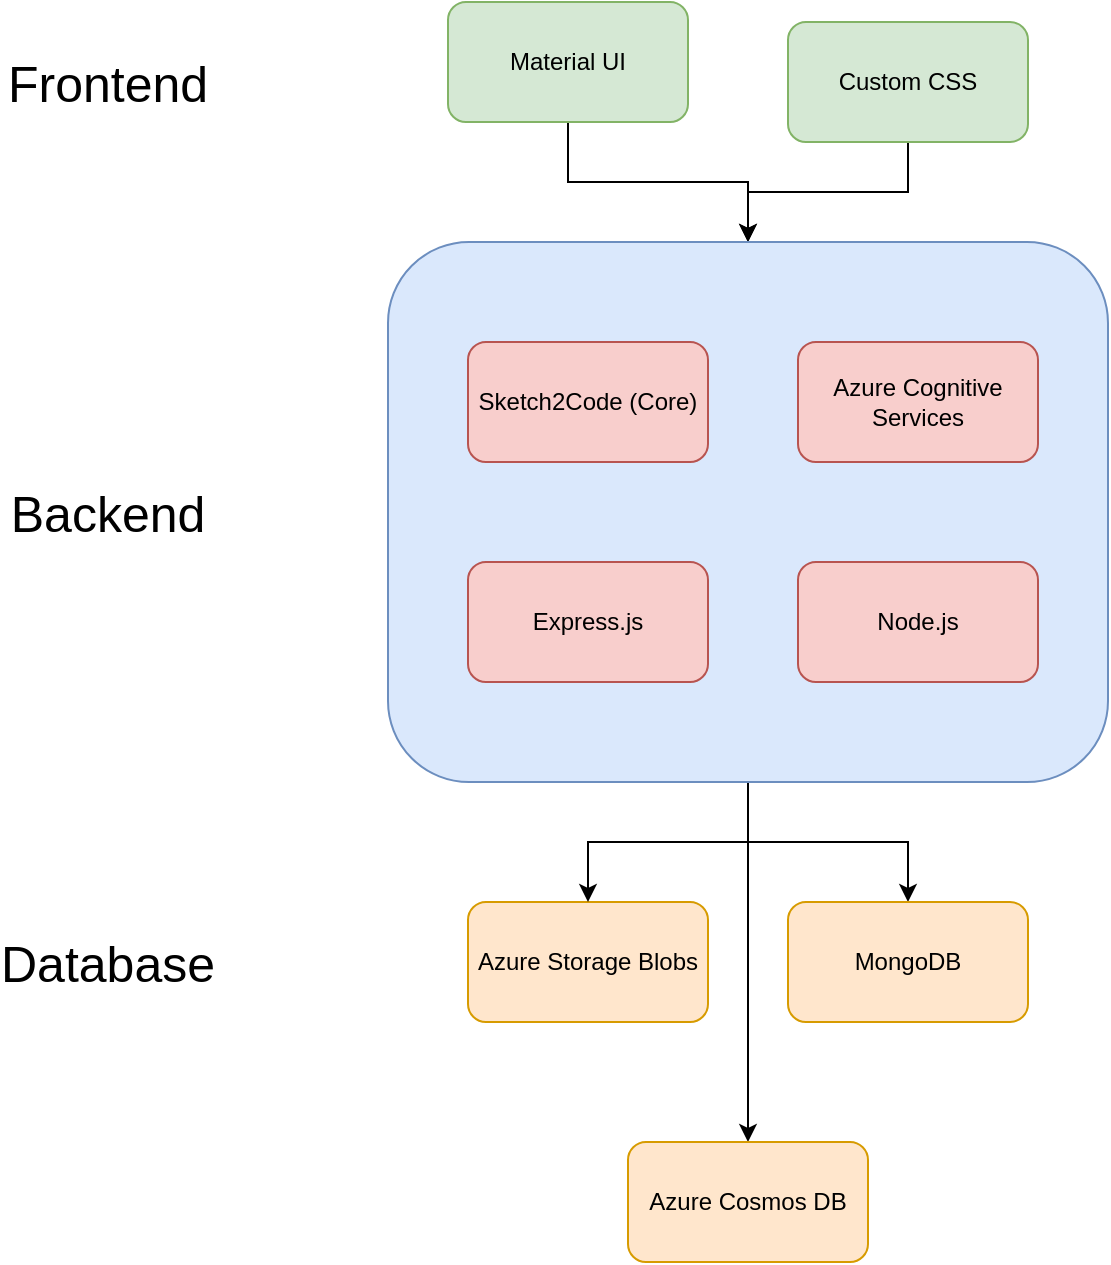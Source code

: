 <mxfile version="16.5.2" type="device"><diagram id="O3r3i-zoCpXn0MiOhaNl" name="Page-1"><mxGraphModel dx="1673" dy="854" grid="1" gridSize="10" guides="1" tooltips="1" connect="1" arrows="1" fold="1" page="1" pageScale="1" pageWidth="850" pageHeight="1100" math="0" shadow="0"><root><mxCell id="0"/><mxCell id="1" parent="0"/><mxCell id="Ugi1m38S-0R3FhqoayOn-25" style="edgeStyle=orthogonalEdgeStyle;rounded=0;orthogonalLoop=1;jettySize=auto;html=1;entryX=0.5;entryY=0;entryDx=0;entryDy=0;" edge="1" parent="1" source="Ugi1m38S-0R3FhqoayOn-1" target="Ugi1m38S-0R3FhqoayOn-20"><mxGeometry relative="1" as="geometry"/></mxCell><mxCell id="Ugi1m38S-0R3FhqoayOn-1" value="Material UI" style="rounded=1;whiteSpace=wrap;html=1;fillColor=#d5e8d4;strokeColor=#82b366;" vertex="1" parent="1"><mxGeometry x="270" y="110" width="120" height="60" as="geometry"/></mxCell><mxCell id="Ugi1m38S-0R3FhqoayOn-24" style="edgeStyle=orthogonalEdgeStyle;rounded=0;orthogonalLoop=1;jettySize=auto;html=1;entryX=0.5;entryY=0;entryDx=0;entryDy=0;" edge="1" parent="1" source="Ugi1m38S-0R3FhqoayOn-2" target="Ugi1m38S-0R3FhqoayOn-20"><mxGeometry relative="1" as="geometry"/></mxCell><mxCell id="Ugi1m38S-0R3FhqoayOn-2" value="Custom CSS" style="rounded=1;whiteSpace=wrap;html=1;fillColor=#d5e8d4;strokeColor=#82b366;" vertex="1" parent="1"><mxGeometry x="440" y="120" width="120" height="60" as="geometry"/></mxCell><mxCell id="Ugi1m38S-0R3FhqoayOn-6" value="Azure Storage Blobs" style="rounded=1;whiteSpace=wrap;html=1;fillColor=#ffe6cc;strokeColor=#d79b00;" vertex="1" parent="1"><mxGeometry x="280" y="560" width="120" height="60" as="geometry"/></mxCell><mxCell id="Ugi1m38S-0R3FhqoayOn-27" style="edgeStyle=orthogonalEdgeStyle;rounded=0;orthogonalLoop=1;jettySize=auto;html=1;exitX=0.5;exitY=1;exitDx=0;exitDy=0;entryX=0.5;entryY=0;entryDx=0;entryDy=0;" edge="1" parent="1" source="Ugi1m38S-0R3FhqoayOn-20" target="Ugi1m38S-0R3FhqoayOn-6"><mxGeometry relative="1" as="geometry"><mxPoint x="410" y="540" as="targetPoint"/></mxGeometry></mxCell><mxCell id="Ugi1m38S-0R3FhqoayOn-28" style="edgeStyle=orthogonalEdgeStyle;rounded=0;orthogonalLoop=1;jettySize=auto;html=1;exitX=0.5;exitY=1;exitDx=0;exitDy=0;entryX=0.5;entryY=0;entryDx=0;entryDy=0;" edge="1" parent="1" source="Ugi1m38S-0R3FhqoayOn-20" target="Ugi1m38S-0R3FhqoayOn-8"><mxGeometry relative="1" as="geometry"/></mxCell><mxCell id="Ugi1m38S-0R3FhqoayOn-29" style="edgeStyle=orthogonalEdgeStyle;rounded=0;orthogonalLoop=1;jettySize=auto;html=1;exitX=0.5;exitY=1;exitDx=0;exitDy=0;entryX=0.5;entryY=0;entryDx=0;entryDy=0;" edge="1" parent="1" source="Ugi1m38S-0R3FhqoayOn-20" target="Ugi1m38S-0R3FhqoayOn-7"><mxGeometry relative="1" as="geometry"/></mxCell><mxCell id="Ugi1m38S-0R3FhqoayOn-20" value="" style="rounded=1;whiteSpace=wrap;html=1;fillColor=#dae8fc;strokeColor=#6c8ebf;" vertex="1" parent="1"><mxGeometry x="240" y="230" width="360" height="270" as="geometry"/></mxCell><mxCell id="Ugi1m38S-0R3FhqoayOn-7" value="Azure Cosmos DB" style="rounded=1;whiteSpace=wrap;html=1;fillColor=#ffe6cc;strokeColor=#d79b00;" vertex="1" parent="1"><mxGeometry x="360" y="680" width="120" height="60" as="geometry"/></mxCell><mxCell id="Ugi1m38S-0R3FhqoayOn-8" value="MongoDB" style="rounded=1;whiteSpace=wrap;html=1;fillColor=#ffe6cc;strokeColor=#d79b00;" vertex="1" parent="1"><mxGeometry x="440" y="560" width="120" height="60" as="geometry"/></mxCell><mxCell id="Ugi1m38S-0R3FhqoayOn-9" value="Sketch2Code (Core)" style="rounded=1;whiteSpace=wrap;html=1;fillColor=#f8cecc;strokeColor=#b85450;" vertex="1" parent="1"><mxGeometry x="280" y="280" width="120" height="60" as="geometry"/></mxCell><mxCell id="Ugi1m38S-0R3FhqoayOn-21" value="Azure Cognitive Services" style="rounded=1;whiteSpace=wrap;html=1;fillColor=#f8cecc;strokeColor=#b85450;" vertex="1" parent="1"><mxGeometry x="445" y="280" width="120" height="60" as="geometry"/></mxCell><mxCell id="Ugi1m38S-0R3FhqoayOn-22" value="Express.js" style="rounded=1;whiteSpace=wrap;html=1;fillColor=#f8cecc;strokeColor=#b85450;" vertex="1" parent="1"><mxGeometry x="280" y="390" width="120" height="60" as="geometry"/></mxCell><mxCell id="Ugi1m38S-0R3FhqoayOn-23" value="Node.js" style="rounded=1;whiteSpace=wrap;html=1;fillColor=#f8cecc;strokeColor=#b85450;" vertex="1" parent="1"><mxGeometry x="445" y="390" width="120" height="60" as="geometry"/></mxCell><mxCell id="Ugi1m38S-0R3FhqoayOn-30" value="&lt;font style=&quot;font-size: 25px&quot;&gt;Frontend&lt;/font&gt;" style="text;html=1;strokeColor=none;fillColor=none;align=center;verticalAlign=middle;whiteSpace=wrap;rounded=0;" vertex="1" parent="1"><mxGeometry x="70" y="135" width="60" height="30" as="geometry"/></mxCell><mxCell id="Ugi1m38S-0R3FhqoayOn-31" value="&lt;font style=&quot;font-size: 25px&quot;&gt;Backend&lt;/font&gt;" style="text;html=1;strokeColor=none;fillColor=none;align=center;verticalAlign=middle;whiteSpace=wrap;rounded=0;" vertex="1" parent="1"><mxGeometry x="70" y="350" width="60" height="30" as="geometry"/></mxCell><mxCell id="Ugi1m38S-0R3FhqoayOn-32" value="&lt;font style=&quot;font-size: 25px&quot;&gt;Database&lt;/font&gt;" style="text;html=1;strokeColor=none;fillColor=none;align=center;verticalAlign=middle;whiteSpace=wrap;rounded=0;" vertex="1" parent="1"><mxGeometry x="70" y="575" width="60" height="30" as="geometry"/></mxCell></root></mxGraphModel></diagram></mxfile>